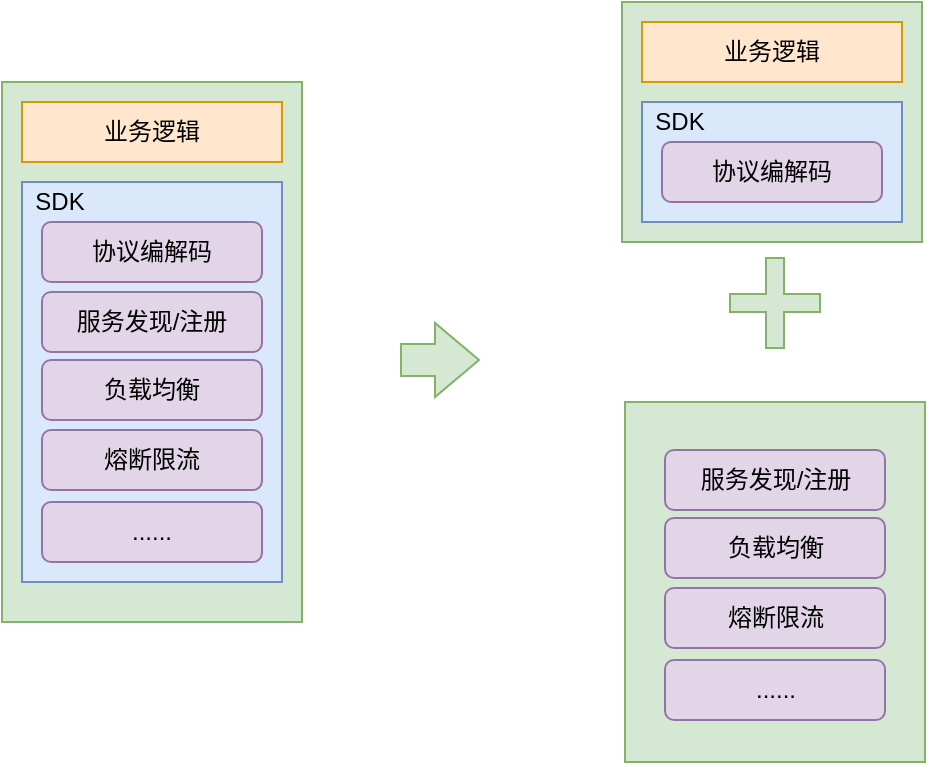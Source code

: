 <mxfile version="15.8.8" type="github">
  <diagram id="BMV4pajkjTuRC8wFKSMc" name="Page-1">
    <mxGraphModel dx="2066" dy="1153" grid="1" gridSize="10" guides="1" tooltips="1" connect="1" arrows="1" fold="1" page="1" pageScale="1" pageWidth="827" pageHeight="1169" math="0" shadow="0">
      <root>
        <mxCell id="0" />
        <mxCell id="1" parent="0" />
        <mxCell id="xkxuNR7XWLQNJIoaxg5K-3" value="" style="rounded=0;whiteSpace=wrap;html=1;fillColor=#d5e8d4;strokeColor=#82b366;" vertex="1" parent="1">
          <mxGeometry x="121" y="190" width="150" height="270" as="geometry" />
        </mxCell>
        <mxCell id="xkxuNR7XWLQNJIoaxg5K-4" value="业务逻辑" style="rounded=0;whiteSpace=wrap;html=1;fillColor=#ffe6cc;strokeColor=#d79b00;" vertex="1" parent="1">
          <mxGeometry x="131" y="200" width="130" height="30" as="geometry" />
        </mxCell>
        <mxCell id="xkxuNR7XWLQNJIoaxg5K-5" value="" style="rounded=0;whiteSpace=wrap;html=1;fillColor=#dae8fc;strokeColor=#6c8ebf;" vertex="1" parent="1">
          <mxGeometry x="131" y="240" width="130" height="200" as="geometry" />
        </mxCell>
        <mxCell id="xkxuNR7XWLQNJIoaxg5K-6" value="协议编解码" style="rounded=1;whiteSpace=wrap;html=1;fillColor=#e1d5e7;strokeColor=#9673a6;" vertex="1" parent="1">
          <mxGeometry x="141" y="260" width="110" height="30" as="geometry" />
        </mxCell>
        <mxCell id="xkxuNR7XWLQNJIoaxg5K-7" value="服务发现/注册" style="rounded=1;whiteSpace=wrap;html=1;fillColor=#e1d5e7;strokeColor=#9673a6;" vertex="1" parent="1">
          <mxGeometry x="141" y="295" width="110" height="30" as="geometry" />
        </mxCell>
        <mxCell id="xkxuNR7XWLQNJIoaxg5K-8" value="负载均衡" style="rounded=1;whiteSpace=wrap;html=1;fillColor=#e1d5e7;strokeColor=#9673a6;" vertex="1" parent="1">
          <mxGeometry x="141" y="329" width="110" height="30" as="geometry" />
        </mxCell>
        <mxCell id="xkxuNR7XWLQNJIoaxg5K-9" value="熔断限流" style="rounded=1;whiteSpace=wrap;html=1;fillColor=#e1d5e7;strokeColor=#9673a6;" vertex="1" parent="1">
          <mxGeometry x="141" y="364" width="110" height="30" as="geometry" />
        </mxCell>
        <mxCell id="xkxuNR7XWLQNJIoaxg5K-10" value="......" style="rounded=1;whiteSpace=wrap;html=1;fillColor=#e1d5e7;strokeColor=#9673a6;" vertex="1" parent="1">
          <mxGeometry x="141" y="400" width="110" height="30" as="geometry" />
        </mxCell>
        <mxCell id="xkxuNR7XWLQNJIoaxg5K-11" value="SDK" style="text;html=1;strokeColor=none;fillColor=none;align=center;verticalAlign=middle;whiteSpace=wrap;rounded=0;" vertex="1" parent="1">
          <mxGeometry x="120" y="235" width="60" height="30" as="geometry" />
        </mxCell>
        <mxCell id="xkxuNR7XWLQNJIoaxg5K-12" value="" style="shape=flexArrow;endArrow=classic;html=1;rounded=0;width=16;endSize=7;fillColor=#d5e8d4;strokeColor=#82b366;" edge="1" parent="1">
          <mxGeometry width="50" height="50" relative="1" as="geometry">
            <mxPoint x="320" y="329" as="sourcePoint" />
            <mxPoint x="360" y="329" as="targetPoint" />
          </mxGeometry>
        </mxCell>
        <mxCell id="xkxuNR7XWLQNJIoaxg5K-13" value="" style="rounded=0;whiteSpace=wrap;html=1;fillColor=#d5e8d4;strokeColor=#82b366;" vertex="1" parent="1">
          <mxGeometry x="431" y="150" width="150" height="120" as="geometry" />
        </mxCell>
        <mxCell id="xkxuNR7XWLQNJIoaxg5K-14" value="业务逻辑" style="rounded=0;whiteSpace=wrap;html=1;fillColor=#ffe6cc;strokeColor=#d79b00;" vertex="1" parent="1">
          <mxGeometry x="441" y="160" width="130" height="30" as="geometry" />
        </mxCell>
        <mxCell id="xkxuNR7XWLQNJIoaxg5K-15" value="" style="rounded=0;whiteSpace=wrap;html=1;fillColor=#dae8fc;strokeColor=#6c8ebf;" vertex="1" parent="1">
          <mxGeometry x="441" y="200" width="130" height="60" as="geometry" />
        </mxCell>
        <mxCell id="xkxuNR7XWLQNJIoaxg5K-16" value="协议编解码" style="rounded=1;whiteSpace=wrap;html=1;fillColor=#e1d5e7;strokeColor=#9673a6;" vertex="1" parent="1">
          <mxGeometry x="451" y="220" width="110" height="30" as="geometry" />
        </mxCell>
        <mxCell id="xkxuNR7XWLQNJIoaxg5K-21" value="SDK" style="text;html=1;strokeColor=none;fillColor=none;align=center;verticalAlign=middle;whiteSpace=wrap;rounded=0;" vertex="1" parent="1">
          <mxGeometry x="430" y="195" width="60" height="30" as="geometry" />
        </mxCell>
        <mxCell id="xkxuNR7XWLQNJIoaxg5K-22" value="" style="rounded=0;whiteSpace=wrap;html=1;fillColor=#d5e8d4;strokeColor=#82b366;" vertex="1" parent="1">
          <mxGeometry x="432.5" y="350" width="150" height="180" as="geometry" />
        </mxCell>
        <mxCell id="xkxuNR7XWLQNJIoaxg5K-26" value="服务发现/注册" style="rounded=1;whiteSpace=wrap;html=1;fillColor=#e1d5e7;strokeColor=#9673a6;" vertex="1" parent="1">
          <mxGeometry x="452.5" y="374" width="110" height="30" as="geometry" />
        </mxCell>
        <mxCell id="xkxuNR7XWLQNJIoaxg5K-27" value="负载均衡" style="rounded=1;whiteSpace=wrap;html=1;fillColor=#e1d5e7;strokeColor=#9673a6;" vertex="1" parent="1">
          <mxGeometry x="452.5" y="408" width="110" height="30" as="geometry" />
        </mxCell>
        <mxCell id="xkxuNR7XWLQNJIoaxg5K-28" value="熔断限流" style="rounded=1;whiteSpace=wrap;html=1;fillColor=#e1d5e7;strokeColor=#9673a6;" vertex="1" parent="1">
          <mxGeometry x="452.5" y="443" width="110" height="30" as="geometry" />
        </mxCell>
        <mxCell id="xkxuNR7XWLQNJIoaxg5K-29" value="......" style="rounded=1;whiteSpace=wrap;html=1;fillColor=#e1d5e7;strokeColor=#9673a6;" vertex="1" parent="1">
          <mxGeometry x="452.5" y="479" width="110" height="30" as="geometry" />
        </mxCell>
        <mxCell id="xkxuNR7XWLQNJIoaxg5K-31" value="" style="shape=cross;whiteSpace=wrap;html=1;fillColor=#d5e8d4;strokeColor=#82b366;" vertex="1" parent="1">
          <mxGeometry x="485" y="278" width="45" height="45" as="geometry" />
        </mxCell>
      </root>
    </mxGraphModel>
  </diagram>
</mxfile>
